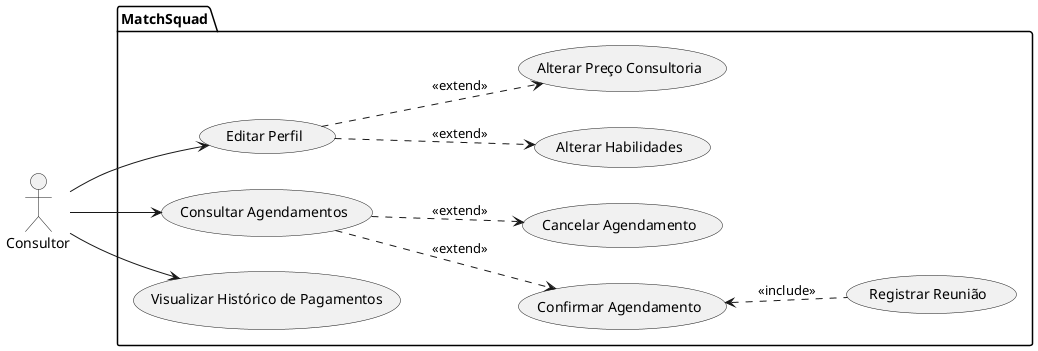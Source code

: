 @startuml "Consultor use-cases"

left to right direction

actor Consultor as CO
package MatchSquad{
usecase "Consultar Agendamentos" as UC1
usecase "Confirmar Agendamento" as UC2
usecase "Cancelar Agendamento" as UC3
usecase "Editar Perfil" as UC4
usecase "Visualizar Histórico de Pagamentos" as UC5
usecase "Registrar Reunião" as UC6
usecase "Ver Avaliações" as UC9
usecase "Alterar Habilidades" as UC9
usecase "Alterar Preço Consultoria" as UC10
}

CO --> UC1
CO --> UC4
CO --> UC5


(UC2)<.up.(UC1) : <<extend>>
(UC3)<.up.(UC1) : <<extend>>
(UC2)<.down.(UC6): <<include>>
(UC9)<.up.(UC4) : <<extend>>
(UC10)<.up.(UC4) : <<extend>>

@enduml